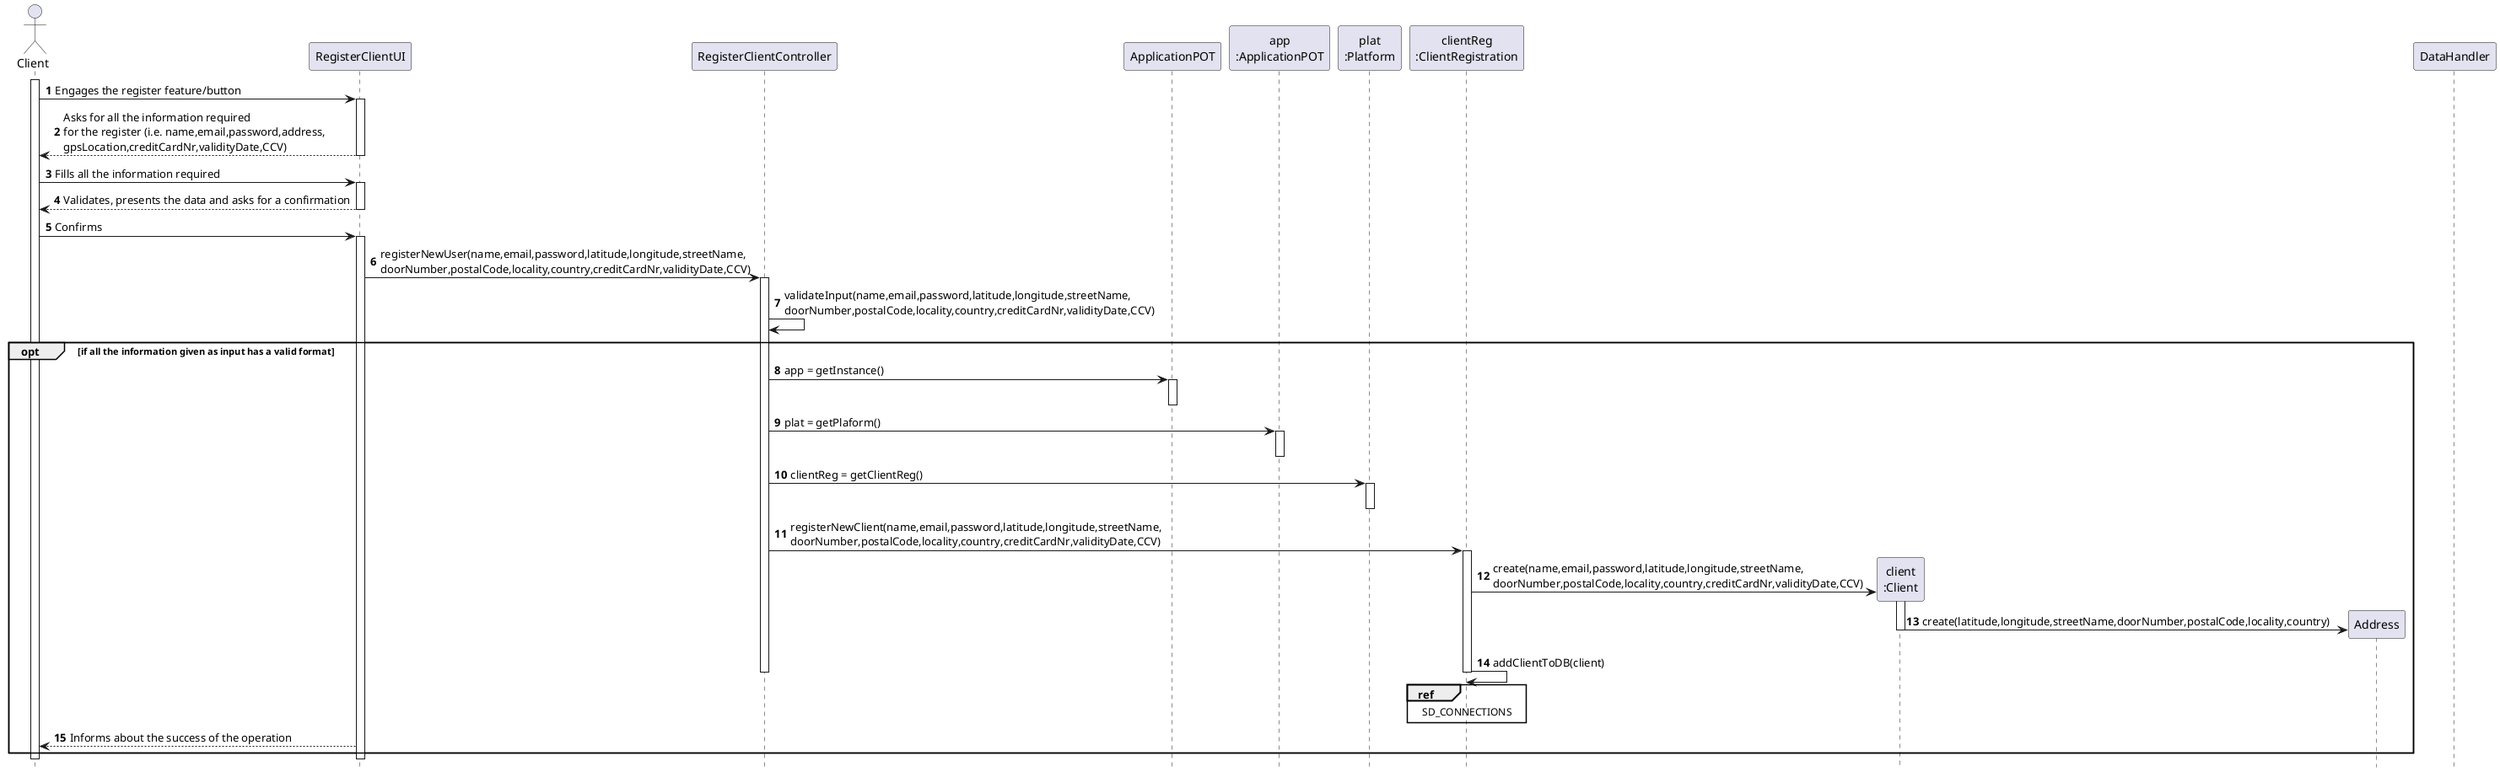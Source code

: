 @startuml
autonumber
hide footbox

actor "Client" as U

participant "RegisterClientUI" as UI
participant "RegisterClientController" as CTRL
participant "ApplicationPOT" as _APP
participant "app\n:ApplicationPOT" as APP
participant "plat\n:Platform" as PLAT
participant "clientReg\n:ClientRegistration" as UREG

participant "client\n:Client" as USER
participant Address as ADD

participant "DataHandler" as DH

activate U

U -> UI : Engages the register feature/button
activate UI

UI --> U : Asks for all the information required \nfor the register (i.e. name,email,password,address,\ngpsLocation,creditCardNr,validityDate,CCV)


deactivate UI
U -> UI : Fills all the information required


activate UI


UI --> U : Validates, presents the data and asks for a confirmation

deactivate UI
U -> UI : Confirms
activate UI
UI -> CTRL : registerNewUser(name,email,password,latitude,longitude,streetName,\ndoorNumber,postalCode,locality,country,creditCardNr,validityDate,CCV)
activate CTRL
CTRL -> CTRL : validateInput(name,email,password,latitude,longitude,streetName,\ndoorNumber,postalCode,locality,country,creditCardNr,validityDate,CCV)

opt if all the information given as input has a valid format

CTRL -> _APP: app = getInstance()
activate _APP
deactivate _APP

CTRL -> APP: plat = getPlaform()
activate APP
deactivate APP
CTRL -> PLAT : clientReg = getClientReg()
activate PLAT
deactivate PLAT

CTRL -> UREG : registerNewClient(name,email,password,latitude,longitude,streetName,\ndoorNumber,postalCode,locality,country,creditCardNr,validityDate,CCV)
activate UREG


UREG -> USER** : create(name,email,password,latitude,longitude,streetName,\ndoorNumber,postalCode,locality,country,creditCardNr,validityDate,CCV)
activate USER
USER -> ADD** : create(latitude,longitude,streetName,doorNumber,postalCode,locality,country)
deactivate USER




UREG -> UREG : addClientToDB(client)
ref over UREG
SD_CONNECTIONS
end ref


deactivate UREG



deactivate CTRL

UI --> U : Informs about the success of the operation

end opt



deactivate UI
deactivate U

@enduml